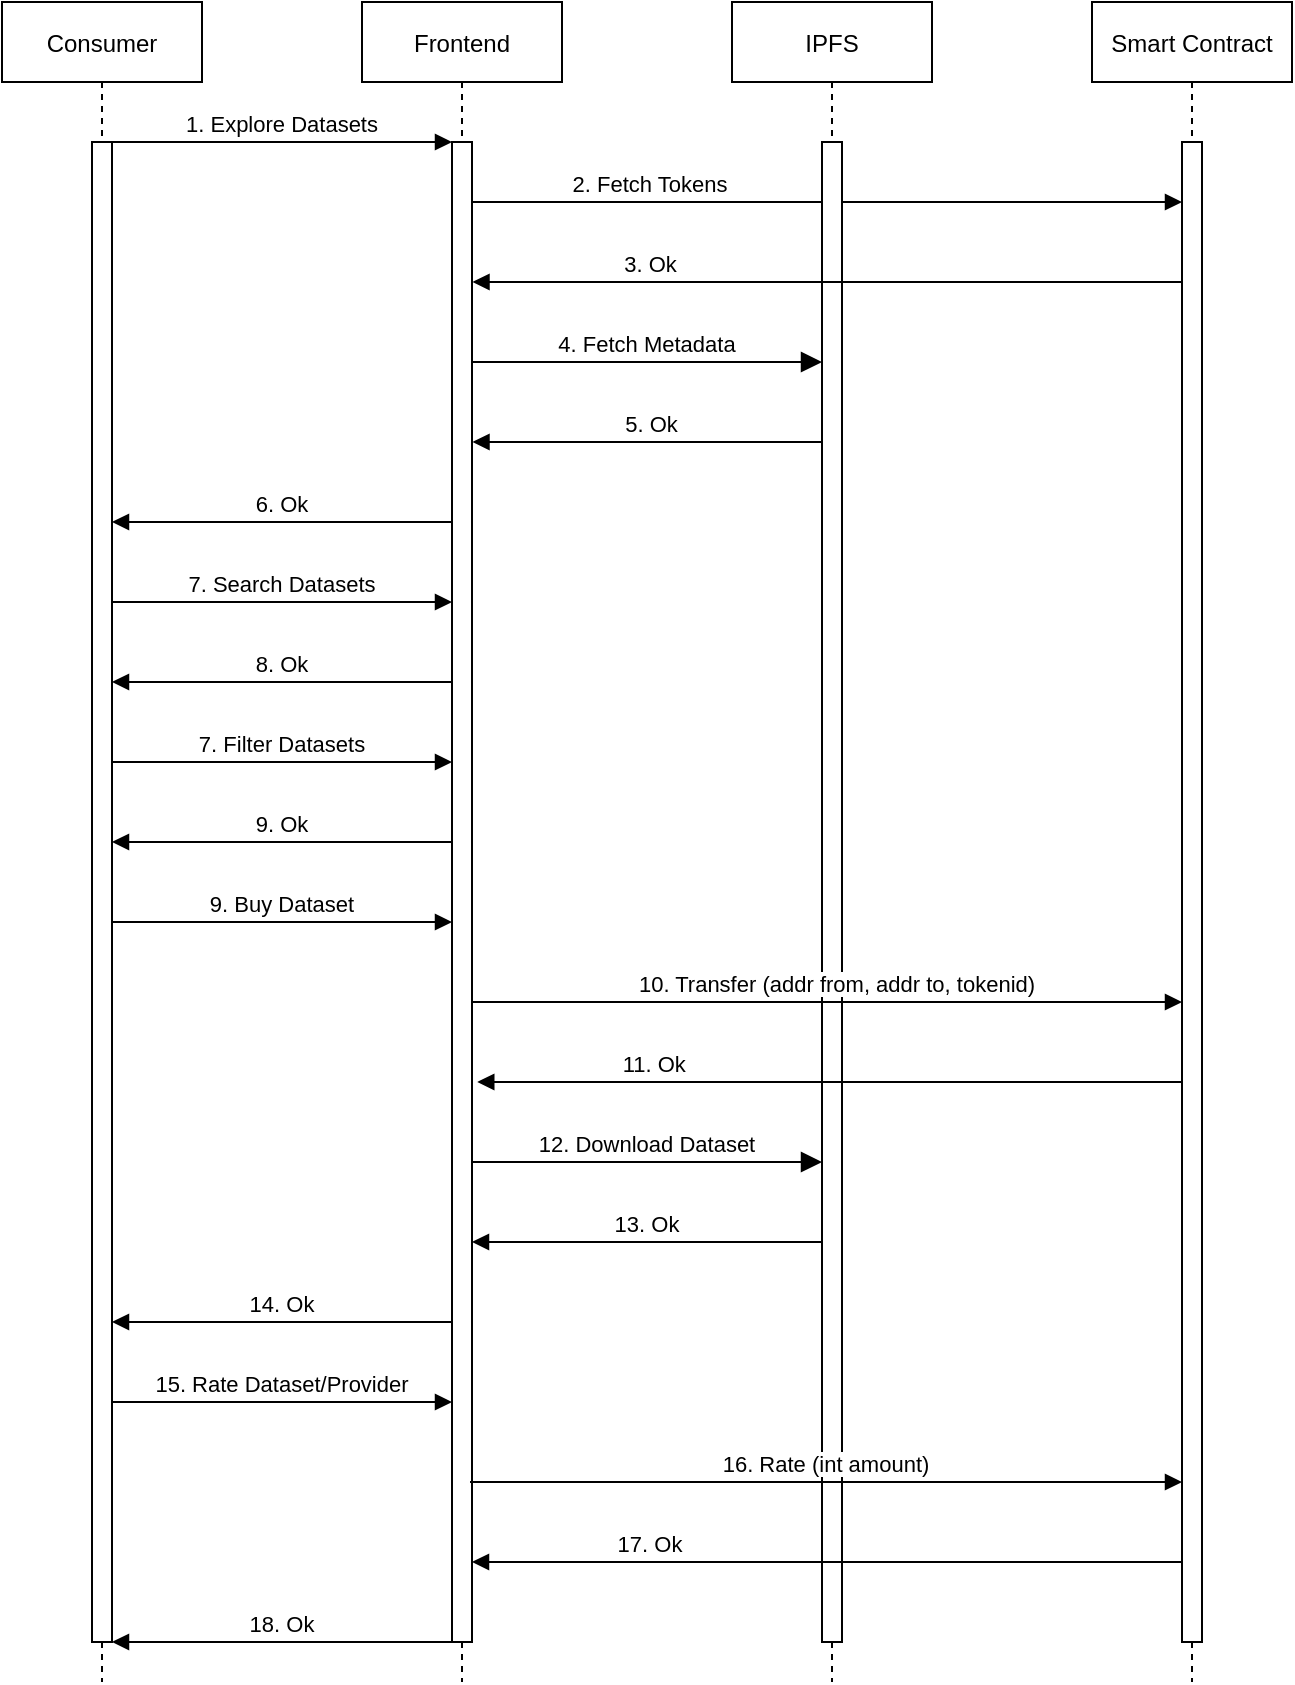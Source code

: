 <mxfile>
    <diagram id="BWXc0xiUh7XH1yX5u20s" name="Page-1">
        <mxGraphModel dx="1297" dy="614" grid="1" gridSize="10" guides="1" tooltips="1" connect="1" arrows="1" fold="1" page="1" pageScale="1" pageWidth="827" pageHeight="1169" math="0" shadow="0">
            <root>
                <mxCell id="0"/>
                <mxCell id="1" parent="0"/>
                <mxCell id="2" value="Consumer" style="shape=umlLifeline;perimeter=lifelinePerimeter;container=1;collapsible=0;recursiveResize=0;rounded=0;shadow=0;strokeWidth=1;" vertex="1" parent="1">
                    <mxGeometry x="95" y="80" width="100" height="840" as="geometry"/>
                </mxCell>
                <mxCell id="3" value="" style="points=[];perimeter=orthogonalPerimeter;rounded=0;shadow=0;strokeWidth=1;" vertex="1" parent="2">
                    <mxGeometry x="45" y="70" width="10" height="750" as="geometry"/>
                </mxCell>
                <mxCell id="4" value="Frontend" style="shape=umlLifeline;perimeter=lifelinePerimeter;container=1;collapsible=0;recursiveResize=0;rounded=0;shadow=0;strokeWidth=1;" vertex="1" parent="1">
                    <mxGeometry x="275" y="80" width="100" height="840" as="geometry"/>
                </mxCell>
                <mxCell id="5" value="" style="points=[];perimeter=orthogonalPerimeter;rounded=0;shadow=0;strokeWidth=1;" vertex="1" parent="4">
                    <mxGeometry x="45" y="70" width="10" height="750" as="geometry"/>
                </mxCell>
                <mxCell id="6" value="1. Explore Datasets" style="verticalAlign=bottom;endArrow=block;entryX=0;entryY=0;shadow=0;strokeWidth=1;" edge="1" parent="1" source="3" target="5">
                    <mxGeometry relative="1" as="geometry">
                        <mxPoint x="250" y="160" as="sourcePoint"/>
                    </mxGeometry>
                </mxCell>
                <mxCell id="7" value="2. Fetch Tokens" style="verticalAlign=bottom;endArrow=block;shadow=0;strokeWidth=1;" edge="1" parent="1" source="5" target="11">
                    <mxGeometry x="-0.499" relative="1" as="geometry">
                        <mxPoint x="215" y="200" as="sourcePoint"/>
                        <mxPoint x="670" y="180" as="targetPoint"/>
                        <Array as="points">
                            <mxPoint x="590" y="180"/>
                        </Array>
                        <mxPoint as="offset"/>
                    </mxGeometry>
                </mxCell>
                <mxCell id="8" value="IPFS" style="shape=umlLifeline;perimeter=lifelinePerimeter;container=1;collapsible=0;recursiveResize=0;rounded=0;shadow=0;strokeWidth=1;" vertex="1" parent="1">
                    <mxGeometry x="460" y="80" width="100" height="840" as="geometry"/>
                </mxCell>
                <mxCell id="9" value="" style="points=[];perimeter=orthogonalPerimeter;rounded=0;shadow=0;strokeWidth=1;" vertex="1" parent="8">
                    <mxGeometry x="45" y="70" width="10" height="750" as="geometry"/>
                </mxCell>
                <mxCell id="10" value="Smart Contract" style="shape=umlLifeline;perimeter=lifelinePerimeter;container=1;collapsible=0;recursiveResize=0;rounded=0;shadow=0;strokeWidth=1;" vertex="1" parent="1">
                    <mxGeometry x="640" y="80" width="100" height="840" as="geometry"/>
                </mxCell>
                <mxCell id="11" value="" style="points=[];perimeter=orthogonalPerimeter;rounded=0;shadow=0;strokeWidth=1;" vertex="1" parent="10">
                    <mxGeometry x="45" y="70" width="10" height="750" as="geometry"/>
                </mxCell>
                <mxCell id="13" value="3. Ok" style="verticalAlign=bottom;endArrow=none;shadow=0;strokeWidth=1;startArrow=block;startFill=1;endFill=0;" edge="1" parent="1" target="11">
                    <mxGeometry x="-0.499" relative="1" as="geometry">
                        <mxPoint x="330.25" y="220" as="sourcePoint"/>
                        <mxPoint x="660" y="220" as="targetPoint"/>
                        <Array as="points">
                            <mxPoint x="590.25" y="220"/>
                        </Array>
                        <mxPoint as="offset"/>
                    </mxGeometry>
                </mxCell>
                <mxCell id="14" value="4. Fetch Metadata" style="verticalAlign=bottom;endArrow=block;endSize=8;shadow=0;strokeWidth=1;endFill=1;" edge="1" parent="1" source="5" target="9">
                    <mxGeometry relative="1" as="geometry">
                        <mxPoint x="499" y="260" as="targetPoint"/>
                        <mxPoint x="400" y="259" as="sourcePoint"/>
                        <Array as="points">
                            <mxPoint x="370" y="260"/>
                            <mxPoint x="440" y="260"/>
                            <mxPoint x="480" y="260"/>
                        </Array>
                    </mxGeometry>
                </mxCell>
                <mxCell id="21" value="6. Ok" style="verticalAlign=bottom;endArrow=block;shadow=0;strokeWidth=1;exitX=0;exitY=0.214;exitDx=0;exitDy=0;exitPerimeter=0;" edge="1" parent="1">
                    <mxGeometry relative="1" as="geometry">
                        <mxPoint x="320" y="340" as="sourcePoint"/>
                        <mxPoint x="150" y="340" as="targetPoint"/>
                    </mxGeometry>
                </mxCell>
                <mxCell id="22" value="5. Ok" style="verticalAlign=bottom;endArrow=none;shadow=0;strokeWidth=1;startArrow=block;startFill=1;endFill=0;" edge="1" parent="1" target="9">
                    <mxGeometry x="0.027" relative="1" as="geometry">
                        <mxPoint x="330.25" y="300" as="sourcePoint"/>
                        <mxPoint x="490" y="300" as="targetPoint"/>
                        <Array as="points">
                            <mxPoint x="470" y="300"/>
                        </Array>
                        <mxPoint as="offset"/>
                    </mxGeometry>
                </mxCell>
                <mxCell id="23" value="7. Search Datasets" style="verticalAlign=bottom;endArrow=block;entryX=0;entryY=0;shadow=0;strokeWidth=1;" edge="1" parent="1">
                    <mxGeometry relative="1" as="geometry">
                        <mxPoint x="150" y="380.0" as="sourcePoint"/>
                        <mxPoint x="320" y="380.0" as="targetPoint"/>
                    </mxGeometry>
                </mxCell>
                <mxCell id="24" value="8. Ok" style="verticalAlign=bottom;endArrow=none;entryX=0;entryY=0;shadow=0;strokeWidth=1;startArrow=block;startFill=1;endFill=0;" edge="1" parent="1">
                    <mxGeometry relative="1" as="geometry">
                        <mxPoint x="150" y="420.0" as="sourcePoint"/>
                        <mxPoint x="320" y="420.0" as="targetPoint"/>
                    </mxGeometry>
                </mxCell>
                <mxCell id="25" value="7. Filter Datasets" style="verticalAlign=bottom;endArrow=block;entryX=0;entryY=0;shadow=0;strokeWidth=1;" edge="1" parent="1">
                    <mxGeometry relative="1" as="geometry">
                        <mxPoint x="150" y="460.0" as="sourcePoint"/>
                        <mxPoint x="320" y="460.0" as="targetPoint"/>
                    </mxGeometry>
                </mxCell>
                <mxCell id="26" value="9. Ok" style="verticalAlign=bottom;endArrow=none;entryX=0;entryY=0;shadow=0;strokeWidth=1;startArrow=block;startFill=1;endFill=0;" edge="1" parent="1">
                    <mxGeometry relative="1" as="geometry">
                        <mxPoint x="150" y="500.0" as="sourcePoint"/>
                        <mxPoint x="320" y="500.0" as="targetPoint"/>
                    </mxGeometry>
                </mxCell>
                <mxCell id="27" value="9. Buy Dataset" style="verticalAlign=bottom;endArrow=block;entryX=0;entryY=0;shadow=0;strokeWidth=1;startArrow=none;startFill=0;endFill=1;" edge="1" parent="1">
                    <mxGeometry relative="1" as="geometry">
                        <mxPoint x="150" y="540.0" as="sourcePoint"/>
                        <mxPoint x="320" y="540.0" as="targetPoint"/>
                    </mxGeometry>
                </mxCell>
                <mxCell id="28" value="10. Transfer (addr from, addr to, tokenid)" style="verticalAlign=bottom;endArrow=block;shadow=0;strokeWidth=1;startArrow=none;startFill=0;endFill=1;" edge="1" parent="1" target="11">
                    <mxGeometry x="0.027" relative="1" as="geometry">
                        <mxPoint x="330" y="580" as="sourcePoint"/>
                        <mxPoint x="504.75" y="580" as="targetPoint"/>
                        <Array as="points">
                            <mxPoint x="469.75" y="580"/>
                        </Array>
                        <mxPoint as="offset"/>
                    </mxGeometry>
                </mxCell>
                <mxCell id="29" value="11. Ok" style="verticalAlign=bottom;endArrow=none;shadow=0;strokeWidth=1;startArrow=block;startFill=1;endFill=0;" edge="1" parent="1" target="11">
                    <mxGeometry x="-0.499" relative="1" as="geometry">
                        <mxPoint x="332.63" y="620" as="sourcePoint"/>
                        <mxPoint x="670" y="620" as="targetPoint"/>
                        <Array as="points">
                            <mxPoint x="592.63" y="620"/>
                        </Array>
                        <mxPoint as="offset"/>
                    </mxGeometry>
                </mxCell>
                <mxCell id="30" value="12. Download Dataset" style="verticalAlign=bottom;endArrow=block;endSize=8;shadow=0;strokeWidth=1;endFill=1;" edge="1" parent="1">
                    <mxGeometry relative="1" as="geometry">
                        <mxPoint x="505" y="660" as="targetPoint"/>
                        <mxPoint x="330" y="660" as="sourcePoint"/>
                        <Array as="points">
                            <mxPoint x="370" y="660"/>
                            <mxPoint x="440" y="660"/>
                            <mxPoint x="480" y="660"/>
                        </Array>
                    </mxGeometry>
                </mxCell>
                <mxCell id="31" value="13. Ok" style="verticalAlign=bottom;endArrow=none;shadow=0;strokeWidth=1;startArrow=block;startFill=1;endFill=0;" edge="1" parent="1" target="9">
                    <mxGeometry relative="1" as="geometry">
                        <mxPoint x="330" y="700.0" as="sourcePoint"/>
                        <mxPoint x="500" y="700.0" as="targetPoint"/>
                    </mxGeometry>
                </mxCell>
                <mxCell id="32" value="14. Ok" style="verticalAlign=bottom;endArrow=none;entryX=0;entryY=0;shadow=0;strokeWidth=1;startArrow=block;startFill=1;endFill=0;" edge="1" parent="1">
                    <mxGeometry relative="1" as="geometry">
                        <mxPoint x="150" y="740.0" as="sourcePoint"/>
                        <mxPoint x="320" y="740.0" as="targetPoint"/>
                    </mxGeometry>
                </mxCell>
                <mxCell id="33" value="15. Rate Dataset/Provider" style="verticalAlign=bottom;endArrow=block;entryX=0;entryY=0;shadow=0;strokeWidth=1;startArrow=none;startFill=0;endFill=1;" edge="1" parent="1">
                    <mxGeometry relative="1" as="geometry">
                        <mxPoint x="150" y="780.0" as="sourcePoint"/>
                        <mxPoint x="320" y="780.0" as="targetPoint"/>
                    </mxGeometry>
                </mxCell>
                <mxCell id="34" value="16. Rate (int amount)" style="verticalAlign=bottom;endArrow=block;shadow=0;strokeWidth=1;startArrow=none;startFill=0;endFill=1;" edge="1" parent="1" target="11">
                    <mxGeometry relative="1" as="geometry">
                        <mxPoint x="329" y="820.0" as="sourcePoint"/>
                        <mxPoint x="499" y="820.0" as="targetPoint"/>
                    </mxGeometry>
                </mxCell>
                <mxCell id="35" value="17. Ok" style="verticalAlign=bottom;endArrow=none;shadow=0;strokeWidth=1;startArrow=block;startFill=1;endFill=0;" edge="1" parent="1" target="11">
                    <mxGeometry x="-0.499" relative="1" as="geometry">
                        <mxPoint x="330.0" y="860" as="sourcePoint"/>
                        <mxPoint x="682.37" y="860" as="targetPoint"/>
                        <Array as="points">
                            <mxPoint x="590" y="860"/>
                        </Array>
                        <mxPoint as="offset"/>
                    </mxGeometry>
                </mxCell>
                <mxCell id="36" value="18. Ok" style="verticalAlign=bottom;endArrow=none;entryX=0;entryY=0;shadow=0;strokeWidth=1;startArrow=block;startFill=1;endFill=0;" edge="1" parent="1">
                    <mxGeometry relative="1" as="geometry">
                        <mxPoint x="150" y="900.0" as="sourcePoint"/>
                        <mxPoint x="320" y="900.0" as="targetPoint"/>
                    </mxGeometry>
                </mxCell>
            </root>
        </mxGraphModel>
    </diagram>
</mxfile>